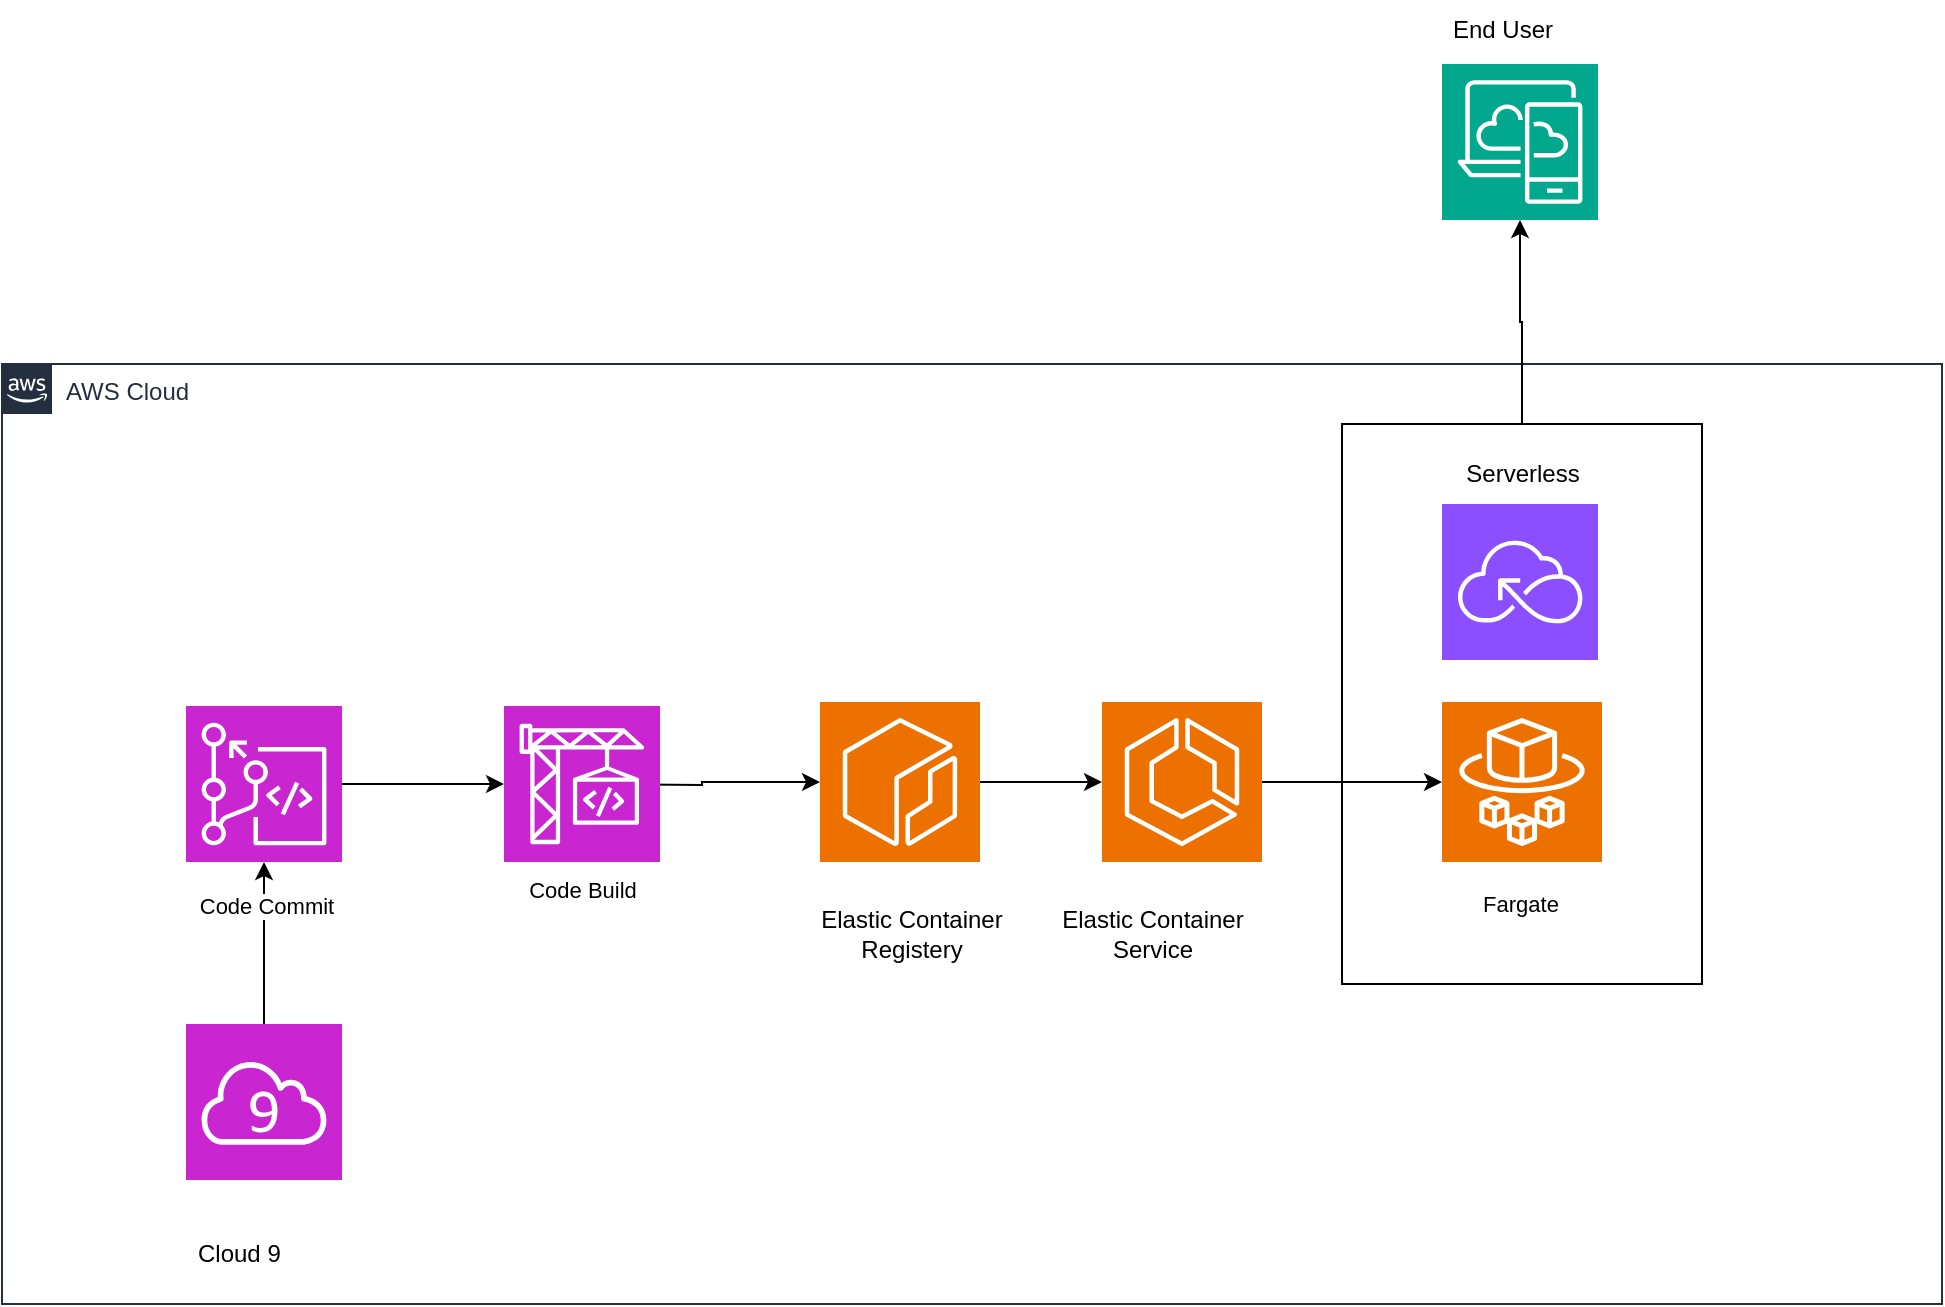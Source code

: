 <mxfile version="22.1.5" type="github">
  <diagram id="Ht1M8jgEwFfnCIfOTk4-" name="Page-1">
    <mxGraphModel dx="1382" dy="703" grid="1" gridSize="10" guides="1" tooltips="1" connect="1" arrows="1" fold="1" page="1" pageScale="1" pageWidth="1169" pageHeight="827" math="0" shadow="0">
      <root>
        <mxCell id="0" />
        <mxCell id="1" parent="0" />
        <mxCell id="2IOEhWQIFhLLfn3rNELT-1" value="" style="sketch=0;points=[[0,0,0],[0.25,0,0],[0.5,0,0],[0.75,0,0],[1,0,0],[0,1,0],[0.25,1,0],[0.5,1,0],[0.75,1,0],[1,1,0],[0,0.25,0],[0,0.5,0],[0,0.75,0],[1,0.25,0],[1,0.5,0],[1,0.75,0]];outlineConnect=0;fontColor=#232F3E;fillColor=#C925D1;strokeColor=#ffffff;dashed=0;verticalLabelPosition=bottom;verticalAlign=top;align=center;html=1;fontSize=12;fontStyle=0;aspect=fixed;shape=mxgraph.aws4.resourceIcon;resIcon=mxgraph.aws4.cloud9;" vertex="1" parent="1">
          <mxGeometry x="322" y="1160" width="78" height="78" as="geometry" />
        </mxCell>
        <mxCell id="2IOEhWQIFhLLfn3rNELT-25" value="" style="edgeStyle=orthogonalEdgeStyle;rounded=0;orthogonalLoop=1;jettySize=auto;html=1;" edge="1" parent="1" source="2IOEhWQIFhLLfn3rNELT-4" target="2IOEhWQIFhLLfn3rNELT-5">
          <mxGeometry relative="1" as="geometry" />
        </mxCell>
        <mxCell id="2IOEhWQIFhLLfn3rNELT-4" value="" style="sketch=0;points=[[0,0,0],[0.25,0,0],[0.5,0,0],[0.75,0,0],[1,0,0],[0,1,0],[0.25,1,0],[0.5,1,0],[0.75,1,0],[1,1,0],[0,0.25,0],[0,0.5,0],[0,0.75,0],[1,0.25,0],[1,0.5,0],[1,0.75,0]];outlineConnect=0;fontColor=#232F3E;fillColor=#C925D1;strokeColor=#ffffff;dashed=0;verticalLabelPosition=bottom;verticalAlign=top;align=center;html=1;fontSize=12;fontStyle=0;aspect=fixed;shape=mxgraph.aws4.resourceIcon;resIcon=mxgraph.aws4.codecommit;" vertex="1" parent="1">
          <mxGeometry x="322" y="1001" width="78" height="78" as="geometry" />
        </mxCell>
        <mxCell id="2IOEhWQIFhLLfn3rNELT-23" value="" style="edgeStyle=orthogonalEdgeStyle;rounded=0;orthogonalLoop=1;jettySize=auto;html=1;entryX=0;entryY=0.5;entryDx=0;entryDy=0;entryPerimeter=0;" edge="1" parent="1" target="2IOEhWQIFhLLfn3rNELT-11">
          <mxGeometry relative="1" as="geometry">
            <mxPoint x="520" y="1040" as="sourcePoint" />
            <mxPoint x="640" y="999" as="targetPoint" />
          </mxGeometry>
        </mxCell>
        <mxCell id="2IOEhWQIFhLLfn3rNELT-26" value="Code Build&lt;br&gt;&lt;br&gt;" style="edgeLabel;html=1;align=center;verticalAlign=middle;resizable=0;points=[];" vertex="1" connectable="0" parent="2IOEhWQIFhLLfn3rNELT-23">
          <mxGeometry x="-0.506" y="-2" relative="1" as="geometry">
            <mxPoint x="-30" y="58" as="offset" />
          </mxGeometry>
        </mxCell>
        <mxCell id="2IOEhWQIFhLLfn3rNELT-5" value="" style="sketch=0;points=[[0,0,0],[0.25,0,0],[0.5,0,0],[0.75,0,0],[1,0,0],[0,1,0],[0.25,1,0],[0.5,1,0],[0.75,1,0],[1,1,0],[0,0.25,0],[0,0.5,0],[0,0.75,0],[1,0.25,0],[1,0.5,0],[1,0.75,0]];outlineConnect=0;fontColor=#232F3E;fillColor=#C925D1;strokeColor=#ffffff;dashed=0;verticalLabelPosition=bottom;verticalAlign=top;align=center;html=1;fontSize=12;fontStyle=0;aspect=fixed;shape=mxgraph.aws4.resourceIcon;resIcon=mxgraph.aws4.codebuild;" vertex="1" parent="1">
          <mxGeometry x="481" y="1001" width="78" height="78" as="geometry" />
        </mxCell>
        <mxCell id="2IOEhWQIFhLLfn3rNELT-6" value="Cloud 9&lt;br&gt;" style="text;strokeColor=none;fillColor=none;align=left;verticalAlign=middle;spacingLeft=4;spacingRight=4;overflow=hidden;points=[[0,0.5],[1,0.5]];portConstraint=eastwest;rotatable=0;whiteSpace=wrap;html=1;" vertex="1" parent="1">
          <mxGeometry x="322" y="1260" width="80" height="30" as="geometry" />
        </mxCell>
        <mxCell id="2IOEhWQIFhLLfn3rNELT-9" value="" style="sketch=0;points=[[0,0,0],[0.25,0,0],[0.5,0,0],[0.75,0,0],[1,0,0],[0,1,0],[0.25,1,0],[0.5,1,0],[0.75,1,0],[1,1,0],[0,0.25,0],[0,0.5,0],[0,0.75,0],[1,0.25,0],[1,0.5,0],[1,0.75,0]];outlineConnect=0;fontColor=#232F3E;fillColor=#8C4FFF;strokeColor=#ffffff;dashed=0;verticalLabelPosition=bottom;verticalAlign=top;align=center;html=1;fontSize=12;fontStyle=0;aspect=fixed;shape=mxgraph.aws4.resourceIcon;resIcon=mxgraph.aws4.serverless;" vertex="1" parent="1">
          <mxGeometry x="950" y="900" width="78" height="78" as="geometry" />
        </mxCell>
        <mxCell id="2IOEhWQIFhLLfn3rNELT-28" value="" style="edgeStyle=orthogonalEdgeStyle;rounded=0;orthogonalLoop=1;jettySize=auto;html=1;" edge="1" parent="1" source="2IOEhWQIFhLLfn3rNELT-10" target="2IOEhWQIFhLLfn3rNELT-19">
          <mxGeometry relative="1" as="geometry" />
        </mxCell>
        <mxCell id="2IOEhWQIFhLLfn3rNELT-29" value="Fargate&lt;br&gt;" style="edgeLabel;html=1;align=center;verticalAlign=middle;resizable=0;points=[];" vertex="1" connectable="0" parent="2IOEhWQIFhLLfn3rNELT-28">
          <mxGeometry x="0.2" y="-1" relative="1" as="geometry">
            <mxPoint x="75" y="60" as="offset" />
          </mxGeometry>
        </mxCell>
        <mxCell id="2IOEhWQIFhLLfn3rNELT-10" value="" style="sketch=0;points=[[0,0,0],[0.25,0,0],[0.5,0,0],[0.75,0,0],[1,0,0],[0,1,0],[0.25,1,0],[0.5,1,0],[0.75,1,0],[1,1,0],[0,0.25,0],[0,0.5,0],[0,0.75,0],[1,0.25,0],[1,0.5,0],[1,0.75,0]];outlineConnect=0;fontColor=#232F3E;fillColor=#ED7100;strokeColor=#ffffff;dashed=0;verticalLabelPosition=bottom;verticalAlign=top;align=center;html=1;fontSize=12;fontStyle=0;aspect=fixed;shape=mxgraph.aws4.resourceIcon;resIcon=mxgraph.aws4.ecs;" vertex="1" parent="1">
          <mxGeometry x="780" y="999" width="80" height="80" as="geometry" />
        </mxCell>
        <mxCell id="2IOEhWQIFhLLfn3rNELT-27" value="" style="edgeStyle=orthogonalEdgeStyle;rounded=0;orthogonalLoop=1;jettySize=auto;html=1;" edge="1" parent="1" source="2IOEhWQIFhLLfn3rNELT-11" target="2IOEhWQIFhLLfn3rNELT-10">
          <mxGeometry relative="1" as="geometry" />
        </mxCell>
        <mxCell id="2IOEhWQIFhLLfn3rNELT-11" value="" style="sketch=0;points=[[0,0,0],[0.25,0,0],[0.5,0,0],[0.75,0,0],[1,0,0],[0,1,0],[0.25,1,0],[0.5,1,0],[0.75,1,0],[1,1,0],[0,0.25,0],[0,0.5,0],[0,0.75,0],[1,0.25,0],[1,0.5,0],[1,0.75,0]];outlineConnect=0;fontColor=#232F3E;fillColor=#ED7100;strokeColor=#ffffff;dashed=0;verticalLabelPosition=bottom;verticalAlign=top;align=center;html=1;fontSize=12;fontStyle=0;aspect=fixed;shape=mxgraph.aws4.resourceIcon;resIcon=mxgraph.aws4.ecr;" vertex="1" parent="1">
          <mxGeometry x="639" y="999" width="80" height="80" as="geometry" />
        </mxCell>
        <mxCell id="2IOEhWQIFhLLfn3rNELT-12" value="Elastic Container Registery&lt;br&gt;" style="text;html=1;strokeColor=none;fillColor=none;align=center;verticalAlign=middle;whiteSpace=wrap;rounded=0;" vertex="1" parent="1">
          <mxGeometry x="635" y="1100" width="100" height="30" as="geometry" />
        </mxCell>
        <mxCell id="2IOEhWQIFhLLfn3rNELT-17" value="" style="edgeStyle=orthogonalEdgeStyle;rounded=0;orthogonalLoop=1;jettySize=auto;html=1;entryX=0.5;entryY=1;entryDx=0;entryDy=0;entryPerimeter=0;" edge="1" parent="1" source="2IOEhWQIFhLLfn3rNELT-1" target="2IOEhWQIFhLLfn3rNELT-4">
          <mxGeometry relative="1" as="geometry">
            <mxPoint x="350" y="1110" as="sourcePoint" />
            <mxPoint x="350" y="1028" as="targetPoint" />
          </mxGeometry>
        </mxCell>
        <mxCell id="2IOEhWQIFhLLfn3rNELT-18" value="Code Commit&lt;br&gt;" style="edgeLabel;html=1;align=center;verticalAlign=middle;resizable=0;points=[];" vertex="1" connectable="0" parent="2IOEhWQIFhLLfn3rNELT-17">
          <mxGeometry x="0.268" y="-2" relative="1" as="geometry">
            <mxPoint x="-1" y="-8" as="offset" />
          </mxGeometry>
        </mxCell>
        <mxCell id="2IOEhWQIFhLLfn3rNELT-19" value="" style="sketch=0;points=[[0,0,0],[0.25,0,0],[0.5,0,0],[0.75,0,0],[1,0,0],[0,1,0],[0.25,1,0],[0.5,1,0],[0.75,1,0],[1,1,0],[0,0.25,0],[0,0.5,0],[0,0.75,0],[1,0.25,0],[1,0.5,0],[1,0.75,0]];outlineConnect=0;fontColor=#232F3E;fillColor=#ED7100;strokeColor=#ffffff;dashed=0;verticalLabelPosition=bottom;verticalAlign=top;align=center;html=1;fontSize=12;fontStyle=0;aspect=fixed;shape=mxgraph.aws4.resourceIcon;resIcon=mxgraph.aws4.fargate;" vertex="1" parent="1">
          <mxGeometry x="950" y="999" width="80" height="80" as="geometry" />
        </mxCell>
        <mxCell id="2IOEhWQIFhLLfn3rNELT-21" value="Elastic Container &lt;br&gt;Service" style="text;html=1;align=center;verticalAlign=middle;resizable=0;points=[];autosize=1;strokeColor=none;fillColor=none;" vertex="1" parent="1">
          <mxGeometry x="750" y="1095" width="110" height="40" as="geometry" />
        </mxCell>
        <mxCell id="2IOEhWQIFhLLfn3rNELT-32" value="Serverless&lt;br&gt;" style="text;html=1;align=center;verticalAlign=middle;resizable=0;points=[];autosize=1;strokeColor=none;fillColor=none;" vertex="1" parent="1">
          <mxGeometry x="950" y="870" width="80" height="30" as="geometry" />
        </mxCell>
        <mxCell id="2IOEhWQIFhLLfn3rNELT-33" value="AWS Cloud" style="points=[[0,0],[0.25,0],[0.5,0],[0.75,0],[1,0],[1,0.25],[1,0.5],[1,0.75],[1,1],[0.75,1],[0.5,1],[0.25,1],[0,1],[0,0.75],[0,0.5],[0,0.25]];outlineConnect=0;gradientColor=none;html=1;whiteSpace=wrap;fontSize=12;fontStyle=0;container=1;pointerEvents=0;collapsible=0;recursiveResize=0;shape=mxgraph.aws4.group;grIcon=mxgraph.aws4.group_aws_cloud_alt;strokeColor=#232F3E;fillColor=none;verticalAlign=top;align=left;spacingLeft=30;fontColor=#232F3E;dashed=0;" vertex="1" parent="1">
          <mxGeometry x="230" y="830" width="970" height="470" as="geometry" />
        </mxCell>
        <mxCell id="2IOEhWQIFhLLfn3rNELT-35" value="" style="shape=partialRectangle;whiteSpace=wrap;html=1;bottom=0;right=0;fillColor=none;" vertex="1" parent="2IOEhWQIFhLLfn3rNELT-33">
          <mxGeometry x="670" y="30" width="180" height="280" as="geometry" />
        </mxCell>
        <mxCell id="2IOEhWQIFhLLfn3rNELT-36" value="" style="shape=partialRectangle;whiteSpace=wrap;html=1;bottom=0;right=0;fillColor=none;direction=west;" vertex="1" parent="2IOEhWQIFhLLfn3rNELT-33">
          <mxGeometry x="670" y="30" width="180" height="280" as="geometry" />
        </mxCell>
        <mxCell id="2IOEhWQIFhLLfn3rNELT-34" value="" style="sketch=0;points=[[0,0,0],[0.25,0,0],[0.5,0,0],[0.75,0,0],[1,0,0],[0,1,0],[0.25,1,0],[0.5,1,0],[0.75,1,0],[1,1,0],[0,0.25,0],[0,0.5,0],[0,0.75,0],[1,0.25,0],[1,0.5,0],[1,0.75,0]];outlineConnect=0;fontColor=#232F3E;fillColor=#01A88D;strokeColor=#ffffff;dashed=0;verticalLabelPosition=bottom;verticalAlign=top;align=center;html=1;fontSize=12;fontStyle=0;aspect=fixed;shape=mxgraph.aws4.resourceIcon;resIcon=mxgraph.aws4.desktop_and_app_streaming;" vertex="1" parent="1">
          <mxGeometry x="950" y="680" width="78" height="78" as="geometry" />
        </mxCell>
        <mxCell id="2IOEhWQIFhLLfn3rNELT-37" value="" style="edgeStyle=orthogonalEdgeStyle;rounded=0;orthogonalLoop=1;jettySize=auto;html=1;" edge="1" parent="1" source="2IOEhWQIFhLLfn3rNELT-36" target="2IOEhWQIFhLLfn3rNELT-34">
          <mxGeometry relative="1" as="geometry" />
        </mxCell>
        <mxCell id="2IOEhWQIFhLLfn3rNELT-38" value="End User" style="text;html=1;align=center;verticalAlign=middle;resizable=0;points=[];autosize=1;strokeColor=none;fillColor=none;" vertex="1" parent="1">
          <mxGeometry x="945" y="648" width="70" height="30" as="geometry" />
        </mxCell>
      </root>
    </mxGraphModel>
  </diagram>
</mxfile>
